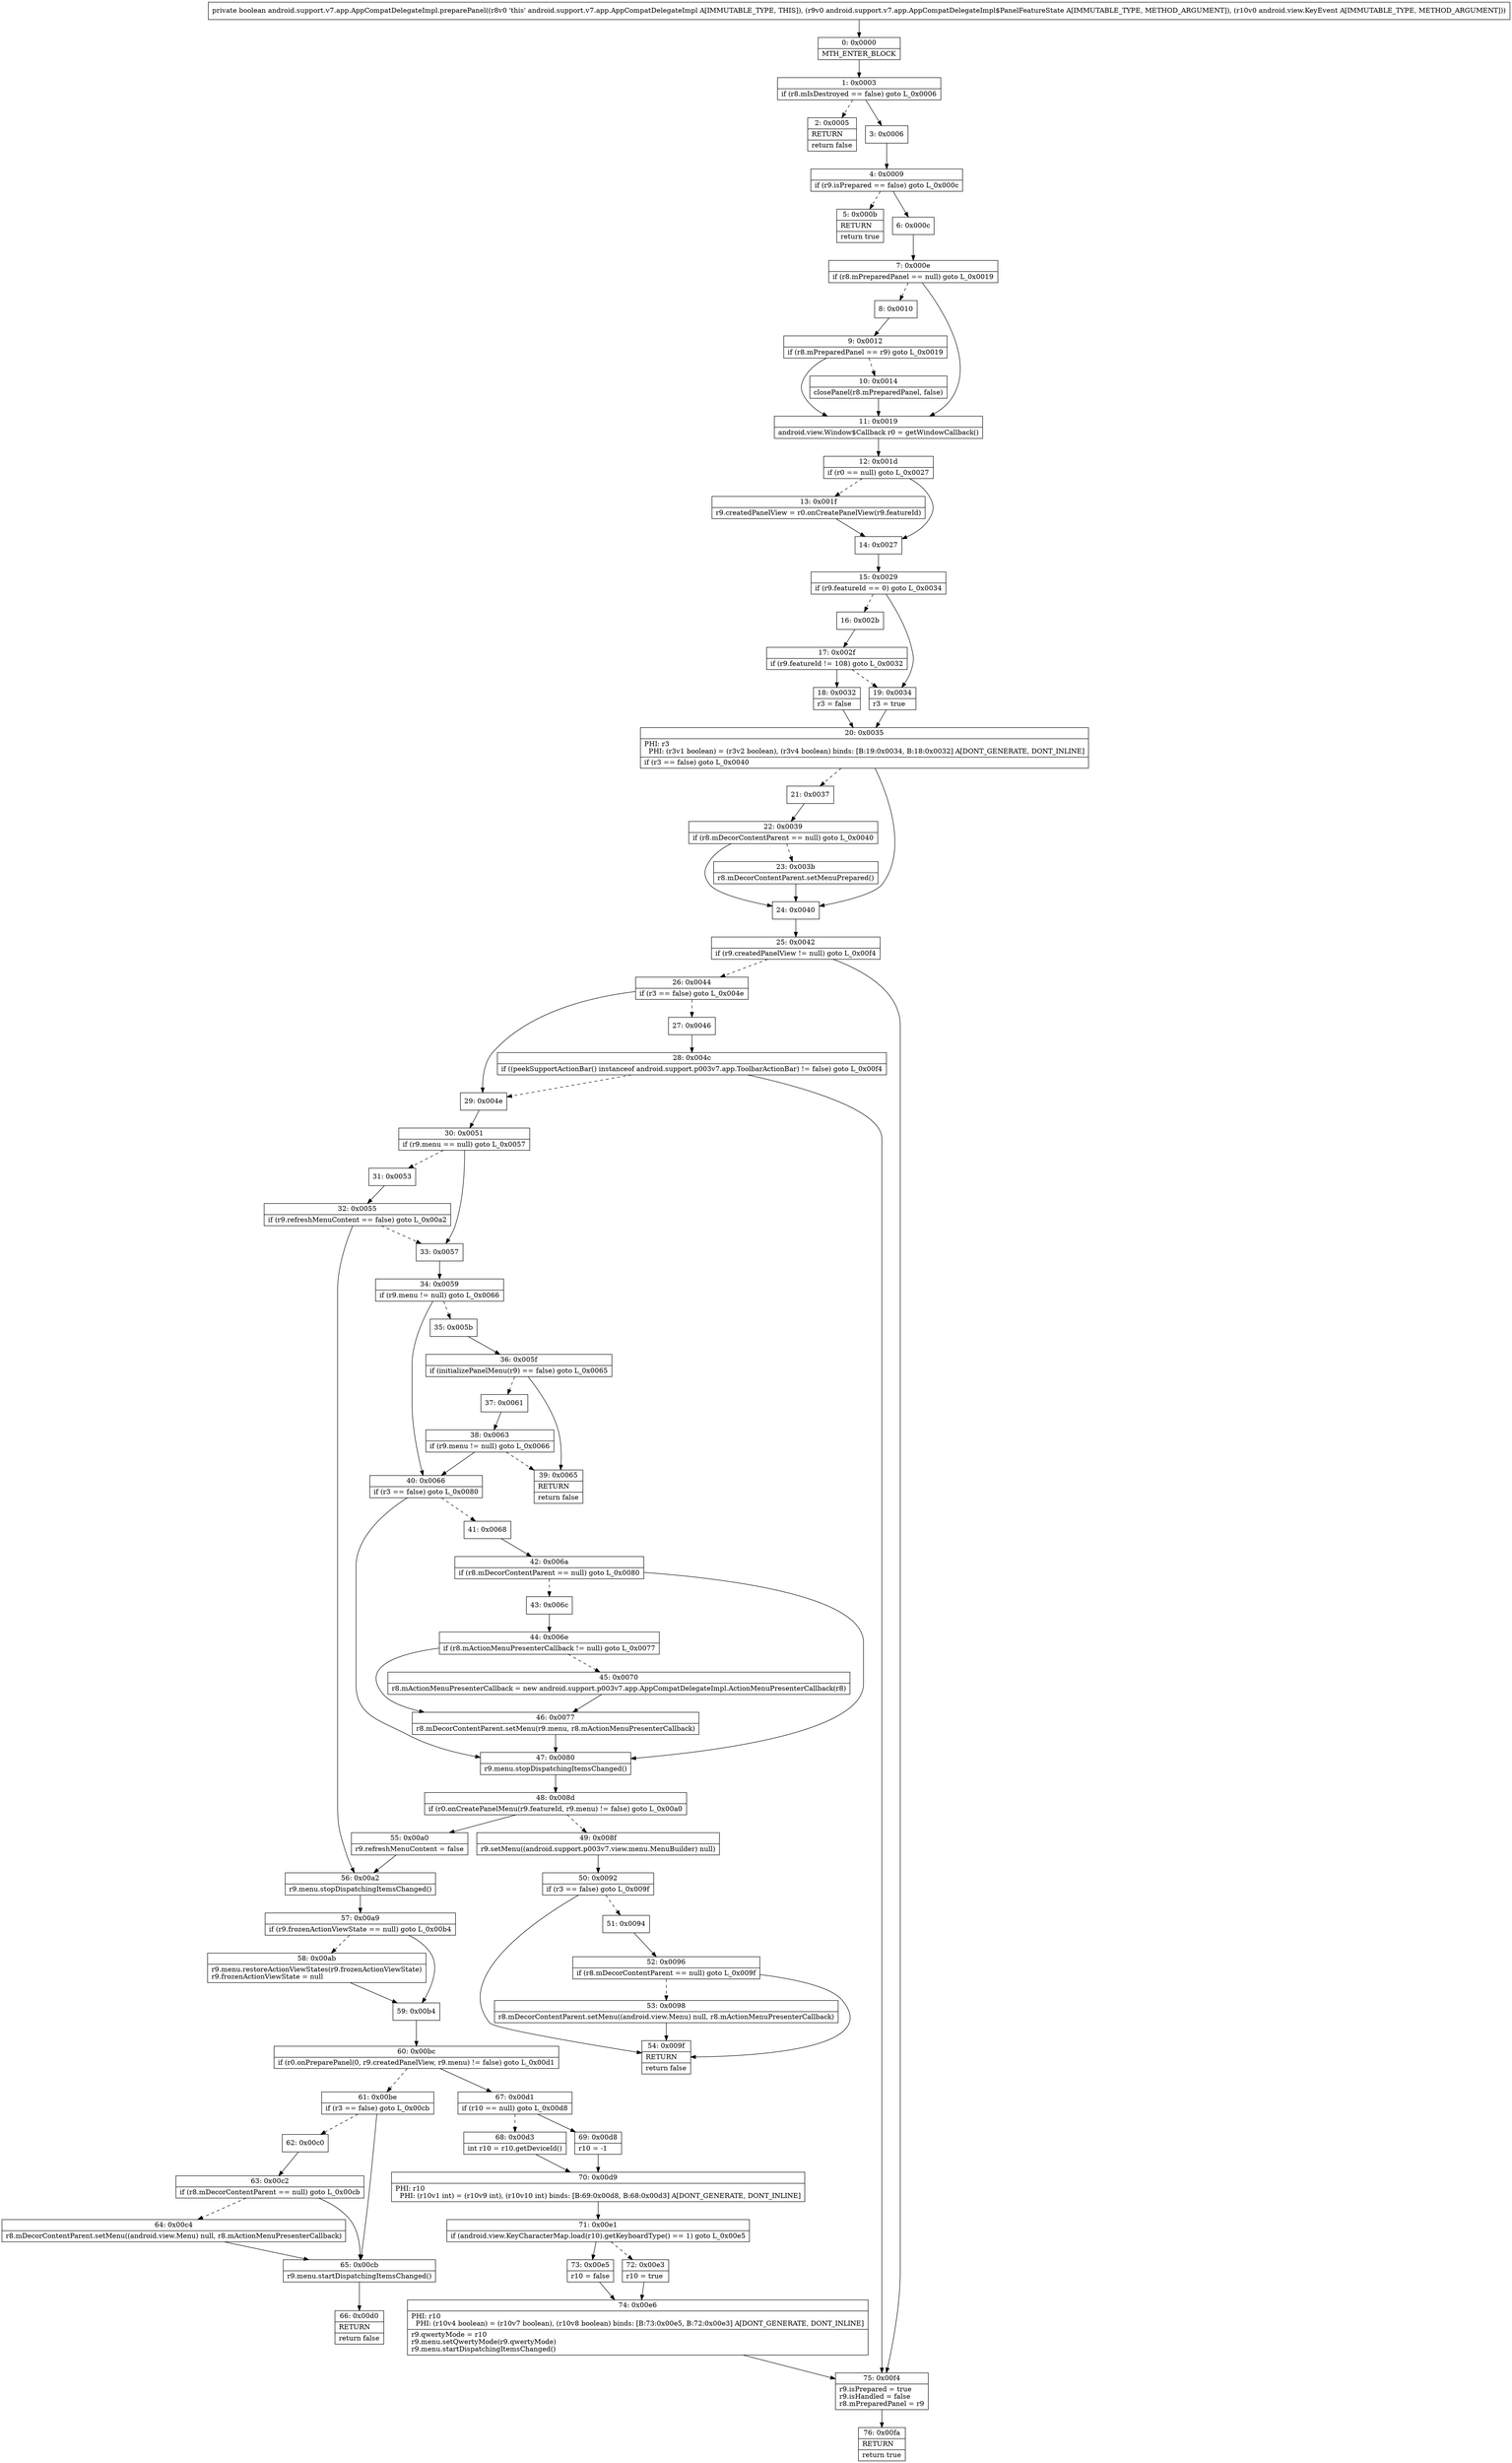 digraph "CFG forandroid.support.v7.app.AppCompatDelegateImpl.preparePanel(Landroid\/support\/v7\/app\/AppCompatDelegateImpl$PanelFeatureState;Landroid\/view\/KeyEvent;)Z" {
Node_0 [shape=record,label="{0\:\ 0x0000|MTH_ENTER_BLOCK\l}"];
Node_1 [shape=record,label="{1\:\ 0x0003|if (r8.mIsDestroyed == false) goto L_0x0006\l}"];
Node_2 [shape=record,label="{2\:\ 0x0005|RETURN\l|return false\l}"];
Node_3 [shape=record,label="{3\:\ 0x0006}"];
Node_4 [shape=record,label="{4\:\ 0x0009|if (r9.isPrepared == false) goto L_0x000c\l}"];
Node_5 [shape=record,label="{5\:\ 0x000b|RETURN\l|return true\l}"];
Node_6 [shape=record,label="{6\:\ 0x000c}"];
Node_7 [shape=record,label="{7\:\ 0x000e|if (r8.mPreparedPanel == null) goto L_0x0019\l}"];
Node_8 [shape=record,label="{8\:\ 0x0010}"];
Node_9 [shape=record,label="{9\:\ 0x0012|if (r8.mPreparedPanel == r9) goto L_0x0019\l}"];
Node_10 [shape=record,label="{10\:\ 0x0014|closePanel(r8.mPreparedPanel, false)\l}"];
Node_11 [shape=record,label="{11\:\ 0x0019|android.view.Window$Callback r0 = getWindowCallback()\l}"];
Node_12 [shape=record,label="{12\:\ 0x001d|if (r0 == null) goto L_0x0027\l}"];
Node_13 [shape=record,label="{13\:\ 0x001f|r9.createdPanelView = r0.onCreatePanelView(r9.featureId)\l}"];
Node_14 [shape=record,label="{14\:\ 0x0027}"];
Node_15 [shape=record,label="{15\:\ 0x0029|if (r9.featureId == 0) goto L_0x0034\l}"];
Node_16 [shape=record,label="{16\:\ 0x002b}"];
Node_17 [shape=record,label="{17\:\ 0x002f|if (r9.featureId != 108) goto L_0x0032\l}"];
Node_18 [shape=record,label="{18\:\ 0x0032|r3 = false\l}"];
Node_19 [shape=record,label="{19\:\ 0x0034|r3 = true\l}"];
Node_20 [shape=record,label="{20\:\ 0x0035|PHI: r3 \l  PHI: (r3v1 boolean) = (r3v2 boolean), (r3v4 boolean) binds: [B:19:0x0034, B:18:0x0032] A[DONT_GENERATE, DONT_INLINE]\l|if (r3 == false) goto L_0x0040\l}"];
Node_21 [shape=record,label="{21\:\ 0x0037}"];
Node_22 [shape=record,label="{22\:\ 0x0039|if (r8.mDecorContentParent == null) goto L_0x0040\l}"];
Node_23 [shape=record,label="{23\:\ 0x003b|r8.mDecorContentParent.setMenuPrepared()\l}"];
Node_24 [shape=record,label="{24\:\ 0x0040}"];
Node_25 [shape=record,label="{25\:\ 0x0042|if (r9.createdPanelView != null) goto L_0x00f4\l}"];
Node_26 [shape=record,label="{26\:\ 0x0044|if (r3 == false) goto L_0x004e\l}"];
Node_27 [shape=record,label="{27\:\ 0x0046}"];
Node_28 [shape=record,label="{28\:\ 0x004c|if ((peekSupportActionBar() instanceof android.support.p003v7.app.ToolbarActionBar) != false) goto L_0x00f4\l}"];
Node_29 [shape=record,label="{29\:\ 0x004e}"];
Node_30 [shape=record,label="{30\:\ 0x0051|if (r9.menu == null) goto L_0x0057\l}"];
Node_31 [shape=record,label="{31\:\ 0x0053}"];
Node_32 [shape=record,label="{32\:\ 0x0055|if (r9.refreshMenuContent == false) goto L_0x00a2\l}"];
Node_33 [shape=record,label="{33\:\ 0x0057}"];
Node_34 [shape=record,label="{34\:\ 0x0059|if (r9.menu != null) goto L_0x0066\l}"];
Node_35 [shape=record,label="{35\:\ 0x005b}"];
Node_36 [shape=record,label="{36\:\ 0x005f|if (initializePanelMenu(r9) == false) goto L_0x0065\l}"];
Node_37 [shape=record,label="{37\:\ 0x0061}"];
Node_38 [shape=record,label="{38\:\ 0x0063|if (r9.menu != null) goto L_0x0066\l}"];
Node_39 [shape=record,label="{39\:\ 0x0065|RETURN\l|return false\l}"];
Node_40 [shape=record,label="{40\:\ 0x0066|if (r3 == false) goto L_0x0080\l}"];
Node_41 [shape=record,label="{41\:\ 0x0068}"];
Node_42 [shape=record,label="{42\:\ 0x006a|if (r8.mDecorContentParent == null) goto L_0x0080\l}"];
Node_43 [shape=record,label="{43\:\ 0x006c}"];
Node_44 [shape=record,label="{44\:\ 0x006e|if (r8.mActionMenuPresenterCallback != null) goto L_0x0077\l}"];
Node_45 [shape=record,label="{45\:\ 0x0070|r8.mActionMenuPresenterCallback = new android.support.p003v7.app.AppCompatDelegateImpl.ActionMenuPresenterCallback(r8)\l}"];
Node_46 [shape=record,label="{46\:\ 0x0077|r8.mDecorContentParent.setMenu(r9.menu, r8.mActionMenuPresenterCallback)\l}"];
Node_47 [shape=record,label="{47\:\ 0x0080|r9.menu.stopDispatchingItemsChanged()\l}"];
Node_48 [shape=record,label="{48\:\ 0x008d|if (r0.onCreatePanelMenu(r9.featureId, r9.menu) != false) goto L_0x00a0\l}"];
Node_49 [shape=record,label="{49\:\ 0x008f|r9.setMenu((android.support.p003v7.view.menu.MenuBuilder) null)\l}"];
Node_50 [shape=record,label="{50\:\ 0x0092|if (r3 == false) goto L_0x009f\l}"];
Node_51 [shape=record,label="{51\:\ 0x0094}"];
Node_52 [shape=record,label="{52\:\ 0x0096|if (r8.mDecorContentParent == null) goto L_0x009f\l}"];
Node_53 [shape=record,label="{53\:\ 0x0098|r8.mDecorContentParent.setMenu((android.view.Menu) null, r8.mActionMenuPresenterCallback)\l}"];
Node_54 [shape=record,label="{54\:\ 0x009f|RETURN\l|return false\l}"];
Node_55 [shape=record,label="{55\:\ 0x00a0|r9.refreshMenuContent = false\l}"];
Node_56 [shape=record,label="{56\:\ 0x00a2|r9.menu.stopDispatchingItemsChanged()\l}"];
Node_57 [shape=record,label="{57\:\ 0x00a9|if (r9.frozenActionViewState == null) goto L_0x00b4\l}"];
Node_58 [shape=record,label="{58\:\ 0x00ab|r9.menu.restoreActionViewStates(r9.frozenActionViewState)\lr9.frozenActionViewState = null\l}"];
Node_59 [shape=record,label="{59\:\ 0x00b4}"];
Node_60 [shape=record,label="{60\:\ 0x00bc|if (r0.onPreparePanel(0, r9.createdPanelView, r9.menu) != false) goto L_0x00d1\l}"];
Node_61 [shape=record,label="{61\:\ 0x00be|if (r3 == false) goto L_0x00cb\l}"];
Node_62 [shape=record,label="{62\:\ 0x00c0}"];
Node_63 [shape=record,label="{63\:\ 0x00c2|if (r8.mDecorContentParent == null) goto L_0x00cb\l}"];
Node_64 [shape=record,label="{64\:\ 0x00c4|r8.mDecorContentParent.setMenu((android.view.Menu) null, r8.mActionMenuPresenterCallback)\l}"];
Node_65 [shape=record,label="{65\:\ 0x00cb|r9.menu.startDispatchingItemsChanged()\l}"];
Node_66 [shape=record,label="{66\:\ 0x00d0|RETURN\l|return false\l}"];
Node_67 [shape=record,label="{67\:\ 0x00d1|if (r10 == null) goto L_0x00d8\l}"];
Node_68 [shape=record,label="{68\:\ 0x00d3|int r10 = r10.getDeviceId()\l}"];
Node_69 [shape=record,label="{69\:\ 0x00d8|r10 = \-1\l}"];
Node_70 [shape=record,label="{70\:\ 0x00d9|PHI: r10 \l  PHI: (r10v1 int) = (r10v9 int), (r10v10 int) binds: [B:69:0x00d8, B:68:0x00d3] A[DONT_GENERATE, DONT_INLINE]\l}"];
Node_71 [shape=record,label="{71\:\ 0x00e1|if (android.view.KeyCharacterMap.load(r10).getKeyboardType() == 1) goto L_0x00e5\l}"];
Node_72 [shape=record,label="{72\:\ 0x00e3|r10 = true\l}"];
Node_73 [shape=record,label="{73\:\ 0x00e5|r10 = false\l}"];
Node_74 [shape=record,label="{74\:\ 0x00e6|PHI: r10 \l  PHI: (r10v4 boolean) = (r10v7 boolean), (r10v8 boolean) binds: [B:73:0x00e5, B:72:0x00e3] A[DONT_GENERATE, DONT_INLINE]\l|r9.qwertyMode = r10\lr9.menu.setQwertyMode(r9.qwertyMode)\lr9.menu.startDispatchingItemsChanged()\l}"];
Node_75 [shape=record,label="{75\:\ 0x00f4|r9.isPrepared = true\lr9.isHandled = false\lr8.mPreparedPanel = r9\l}"];
Node_76 [shape=record,label="{76\:\ 0x00fa|RETURN\l|return true\l}"];
MethodNode[shape=record,label="{private boolean android.support.v7.app.AppCompatDelegateImpl.preparePanel((r8v0 'this' android.support.v7.app.AppCompatDelegateImpl A[IMMUTABLE_TYPE, THIS]), (r9v0 android.support.v7.app.AppCompatDelegateImpl$PanelFeatureState A[IMMUTABLE_TYPE, METHOD_ARGUMENT]), (r10v0 android.view.KeyEvent A[IMMUTABLE_TYPE, METHOD_ARGUMENT])) }"];
MethodNode -> Node_0;
Node_0 -> Node_1;
Node_1 -> Node_2[style=dashed];
Node_1 -> Node_3;
Node_3 -> Node_4;
Node_4 -> Node_5[style=dashed];
Node_4 -> Node_6;
Node_6 -> Node_7;
Node_7 -> Node_8[style=dashed];
Node_7 -> Node_11;
Node_8 -> Node_9;
Node_9 -> Node_10[style=dashed];
Node_9 -> Node_11;
Node_10 -> Node_11;
Node_11 -> Node_12;
Node_12 -> Node_13[style=dashed];
Node_12 -> Node_14;
Node_13 -> Node_14;
Node_14 -> Node_15;
Node_15 -> Node_16[style=dashed];
Node_15 -> Node_19;
Node_16 -> Node_17;
Node_17 -> Node_18;
Node_17 -> Node_19[style=dashed];
Node_18 -> Node_20;
Node_19 -> Node_20;
Node_20 -> Node_21[style=dashed];
Node_20 -> Node_24;
Node_21 -> Node_22;
Node_22 -> Node_23[style=dashed];
Node_22 -> Node_24;
Node_23 -> Node_24;
Node_24 -> Node_25;
Node_25 -> Node_26[style=dashed];
Node_25 -> Node_75;
Node_26 -> Node_27[style=dashed];
Node_26 -> Node_29;
Node_27 -> Node_28;
Node_28 -> Node_29[style=dashed];
Node_28 -> Node_75;
Node_29 -> Node_30;
Node_30 -> Node_31[style=dashed];
Node_30 -> Node_33;
Node_31 -> Node_32;
Node_32 -> Node_33[style=dashed];
Node_32 -> Node_56;
Node_33 -> Node_34;
Node_34 -> Node_35[style=dashed];
Node_34 -> Node_40;
Node_35 -> Node_36;
Node_36 -> Node_37[style=dashed];
Node_36 -> Node_39;
Node_37 -> Node_38;
Node_38 -> Node_39[style=dashed];
Node_38 -> Node_40;
Node_40 -> Node_41[style=dashed];
Node_40 -> Node_47;
Node_41 -> Node_42;
Node_42 -> Node_43[style=dashed];
Node_42 -> Node_47;
Node_43 -> Node_44;
Node_44 -> Node_45[style=dashed];
Node_44 -> Node_46;
Node_45 -> Node_46;
Node_46 -> Node_47;
Node_47 -> Node_48;
Node_48 -> Node_49[style=dashed];
Node_48 -> Node_55;
Node_49 -> Node_50;
Node_50 -> Node_51[style=dashed];
Node_50 -> Node_54;
Node_51 -> Node_52;
Node_52 -> Node_53[style=dashed];
Node_52 -> Node_54;
Node_53 -> Node_54;
Node_55 -> Node_56;
Node_56 -> Node_57;
Node_57 -> Node_58[style=dashed];
Node_57 -> Node_59;
Node_58 -> Node_59;
Node_59 -> Node_60;
Node_60 -> Node_61[style=dashed];
Node_60 -> Node_67;
Node_61 -> Node_62[style=dashed];
Node_61 -> Node_65;
Node_62 -> Node_63;
Node_63 -> Node_64[style=dashed];
Node_63 -> Node_65;
Node_64 -> Node_65;
Node_65 -> Node_66;
Node_67 -> Node_68[style=dashed];
Node_67 -> Node_69;
Node_68 -> Node_70;
Node_69 -> Node_70;
Node_70 -> Node_71;
Node_71 -> Node_72[style=dashed];
Node_71 -> Node_73;
Node_72 -> Node_74;
Node_73 -> Node_74;
Node_74 -> Node_75;
Node_75 -> Node_76;
}

